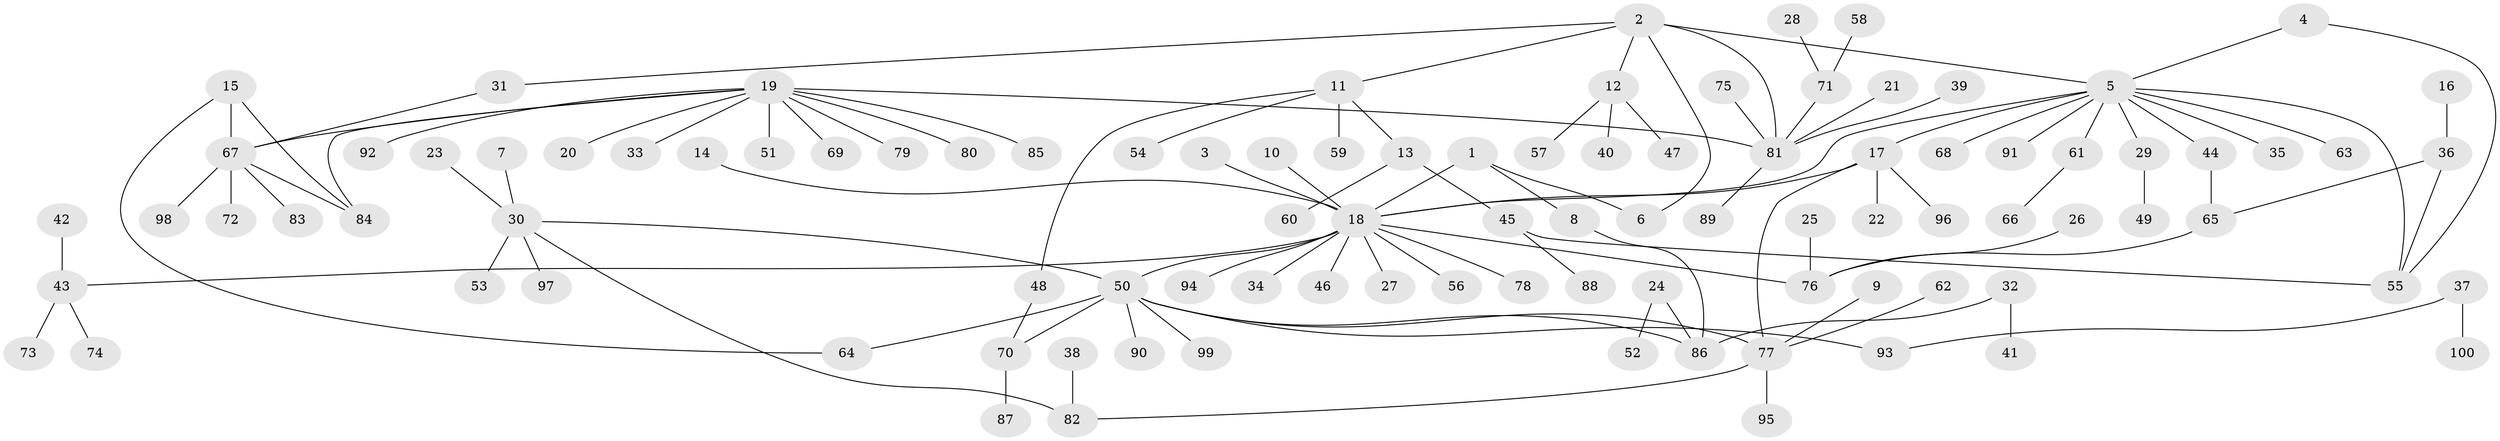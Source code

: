 // original degree distribution, {5: 0.028169014084507043, 11: 0.007042253521126761, 18: 0.007042253521126761, 3: 0.07746478873239436, 13: 0.014084507042253521, 7: 0.02112676056338028, 1: 0.6197183098591549, 8: 0.007042253521126761, 6: 0.014084507042253521, 2: 0.14084507042253522, 4: 0.056338028169014086, 9: 0.007042253521126761}
// Generated by graph-tools (version 1.1) at 2025/36/03/04/25 23:36:54]
// undirected, 100 vertices, 113 edges
graph export_dot {
  node [color=gray90,style=filled];
  1;
  2;
  3;
  4;
  5;
  6;
  7;
  8;
  9;
  10;
  11;
  12;
  13;
  14;
  15;
  16;
  17;
  18;
  19;
  20;
  21;
  22;
  23;
  24;
  25;
  26;
  27;
  28;
  29;
  30;
  31;
  32;
  33;
  34;
  35;
  36;
  37;
  38;
  39;
  40;
  41;
  42;
  43;
  44;
  45;
  46;
  47;
  48;
  49;
  50;
  51;
  52;
  53;
  54;
  55;
  56;
  57;
  58;
  59;
  60;
  61;
  62;
  63;
  64;
  65;
  66;
  67;
  68;
  69;
  70;
  71;
  72;
  73;
  74;
  75;
  76;
  77;
  78;
  79;
  80;
  81;
  82;
  83;
  84;
  85;
  86;
  87;
  88;
  89;
  90;
  91;
  92;
  93;
  94;
  95;
  96;
  97;
  98;
  99;
  100;
  1 -- 6 [weight=1.0];
  1 -- 8 [weight=1.0];
  1 -- 18 [weight=1.0];
  2 -- 5 [weight=1.0];
  2 -- 6 [weight=1.0];
  2 -- 11 [weight=1.0];
  2 -- 12 [weight=1.0];
  2 -- 31 [weight=1.0];
  2 -- 81 [weight=1.0];
  3 -- 18 [weight=1.0];
  4 -- 5 [weight=1.0];
  4 -- 55 [weight=1.0];
  5 -- 17 [weight=1.0];
  5 -- 18 [weight=1.0];
  5 -- 29 [weight=1.0];
  5 -- 35 [weight=1.0];
  5 -- 44 [weight=1.0];
  5 -- 55 [weight=1.0];
  5 -- 61 [weight=1.0];
  5 -- 63 [weight=1.0];
  5 -- 68 [weight=1.0];
  5 -- 91 [weight=1.0];
  7 -- 30 [weight=1.0];
  8 -- 86 [weight=1.0];
  9 -- 77 [weight=1.0];
  10 -- 18 [weight=1.0];
  11 -- 13 [weight=1.0];
  11 -- 48 [weight=1.0];
  11 -- 54 [weight=1.0];
  11 -- 59 [weight=1.0];
  12 -- 40 [weight=1.0];
  12 -- 47 [weight=1.0];
  12 -- 57 [weight=1.0];
  13 -- 45 [weight=1.0];
  13 -- 60 [weight=1.0];
  14 -- 18 [weight=1.0];
  15 -- 64 [weight=1.0];
  15 -- 67 [weight=1.0];
  15 -- 84 [weight=1.0];
  16 -- 36 [weight=1.0];
  17 -- 18 [weight=1.0];
  17 -- 22 [weight=1.0];
  17 -- 77 [weight=1.0];
  17 -- 96 [weight=1.0];
  18 -- 27 [weight=1.0];
  18 -- 34 [weight=1.0];
  18 -- 43 [weight=1.0];
  18 -- 46 [weight=1.0];
  18 -- 50 [weight=1.0];
  18 -- 56 [weight=1.0];
  18 -- 76 [weight=1.0];
  18 -- 78 [weight=1.0];
  18 -- 94 [weight=1.0];
  19 -- 20 [weight=1.0];
  19 -- 33 [weight=1.0];
  19 -- 51 [weight=1.0];
  19 -- 67 [weight=1.0];
  19 -- 69 [weight=1.0];
  19 -- 79 [weight=1.0];
  19 -- 80 [weight=1.0];
  19 -- 81 [weight=1.0];
  19 -- 84 [weight=1.0];
  19 -- 85 [weight=1.0];
  19 -- 92 [weight=1.0];
  21 -- 81 [weight=1.0];
  23 -- 30 [weight=1.0];
  24 -- 52 [weight=1.0];
  24 -- 86 [weight=1.0];
  25 -- 76 [weight=1.0];
  26 -- 76 [weight=1.0];
  28 -- 71 [weight=1.0];
  29 -- 49 [weight=1.0];
  30 -- 50 [weight=1.0];
  30 -- 53 [weight=1.0];
  30 -- 82 [weight=1.0];
  30 -- 97 [weight=1.0];
  31 -- 67 [weight=1.0];
  32 -- 41 [weight=1.0];
  32 -- 86 [weight=1.0];
  36 -- 55 [weight=1.0];
  36 -- 65 [weight=1.0];
  37 -- 93 [weight=1.0];
  37 -- 100 [weight=1.0];
  38 -- 82 [weight=1.0];
  39 -- 81 [weight=1.0];
  42 -- 43 [weight=1.0];
  43 -- 73 [weight=1.0];
  43 -- 74 [weight=1.0];
  44 -- 65 [weight=1.0];
  45 -- 55 [weight=1.0];
  45 -- 88 [weight=1.0];
  48 -- 70 [weight=1.0];
  50 -- 64 [weight=1.0];
  50 -- 70 [weight=1.0];
  50 -- 77 [weight=1.0];
  50 -- 86 [weight=1.0];
  50 -- 90 [weight=1.0];
  50 -- 93 [weight=1.0];
  50 -- 99 [weight=1.0];
  58 -- 71 [weight=1.0];
  61 -- 66 [weight=1.0];
  62 -- 77 [weight=1.0];
  65 -- 76 [weight=1.0];
  67 -- 72 [weight=1.0];
  67 -- 83 [weight=1.0];
  67 -- 84 [weight=1.0];
  67 -- 98 [weight=1.0];
  70 -- 87 [weight=1.0];
  71 -- 81 [weight=1.0];
  75 -- 81 [weight=1.0];
  77 -- 82 [weight=1.0];
  77 -- 95 [weight=1.0];
  81 -- 89 [weight=1.0];
}
